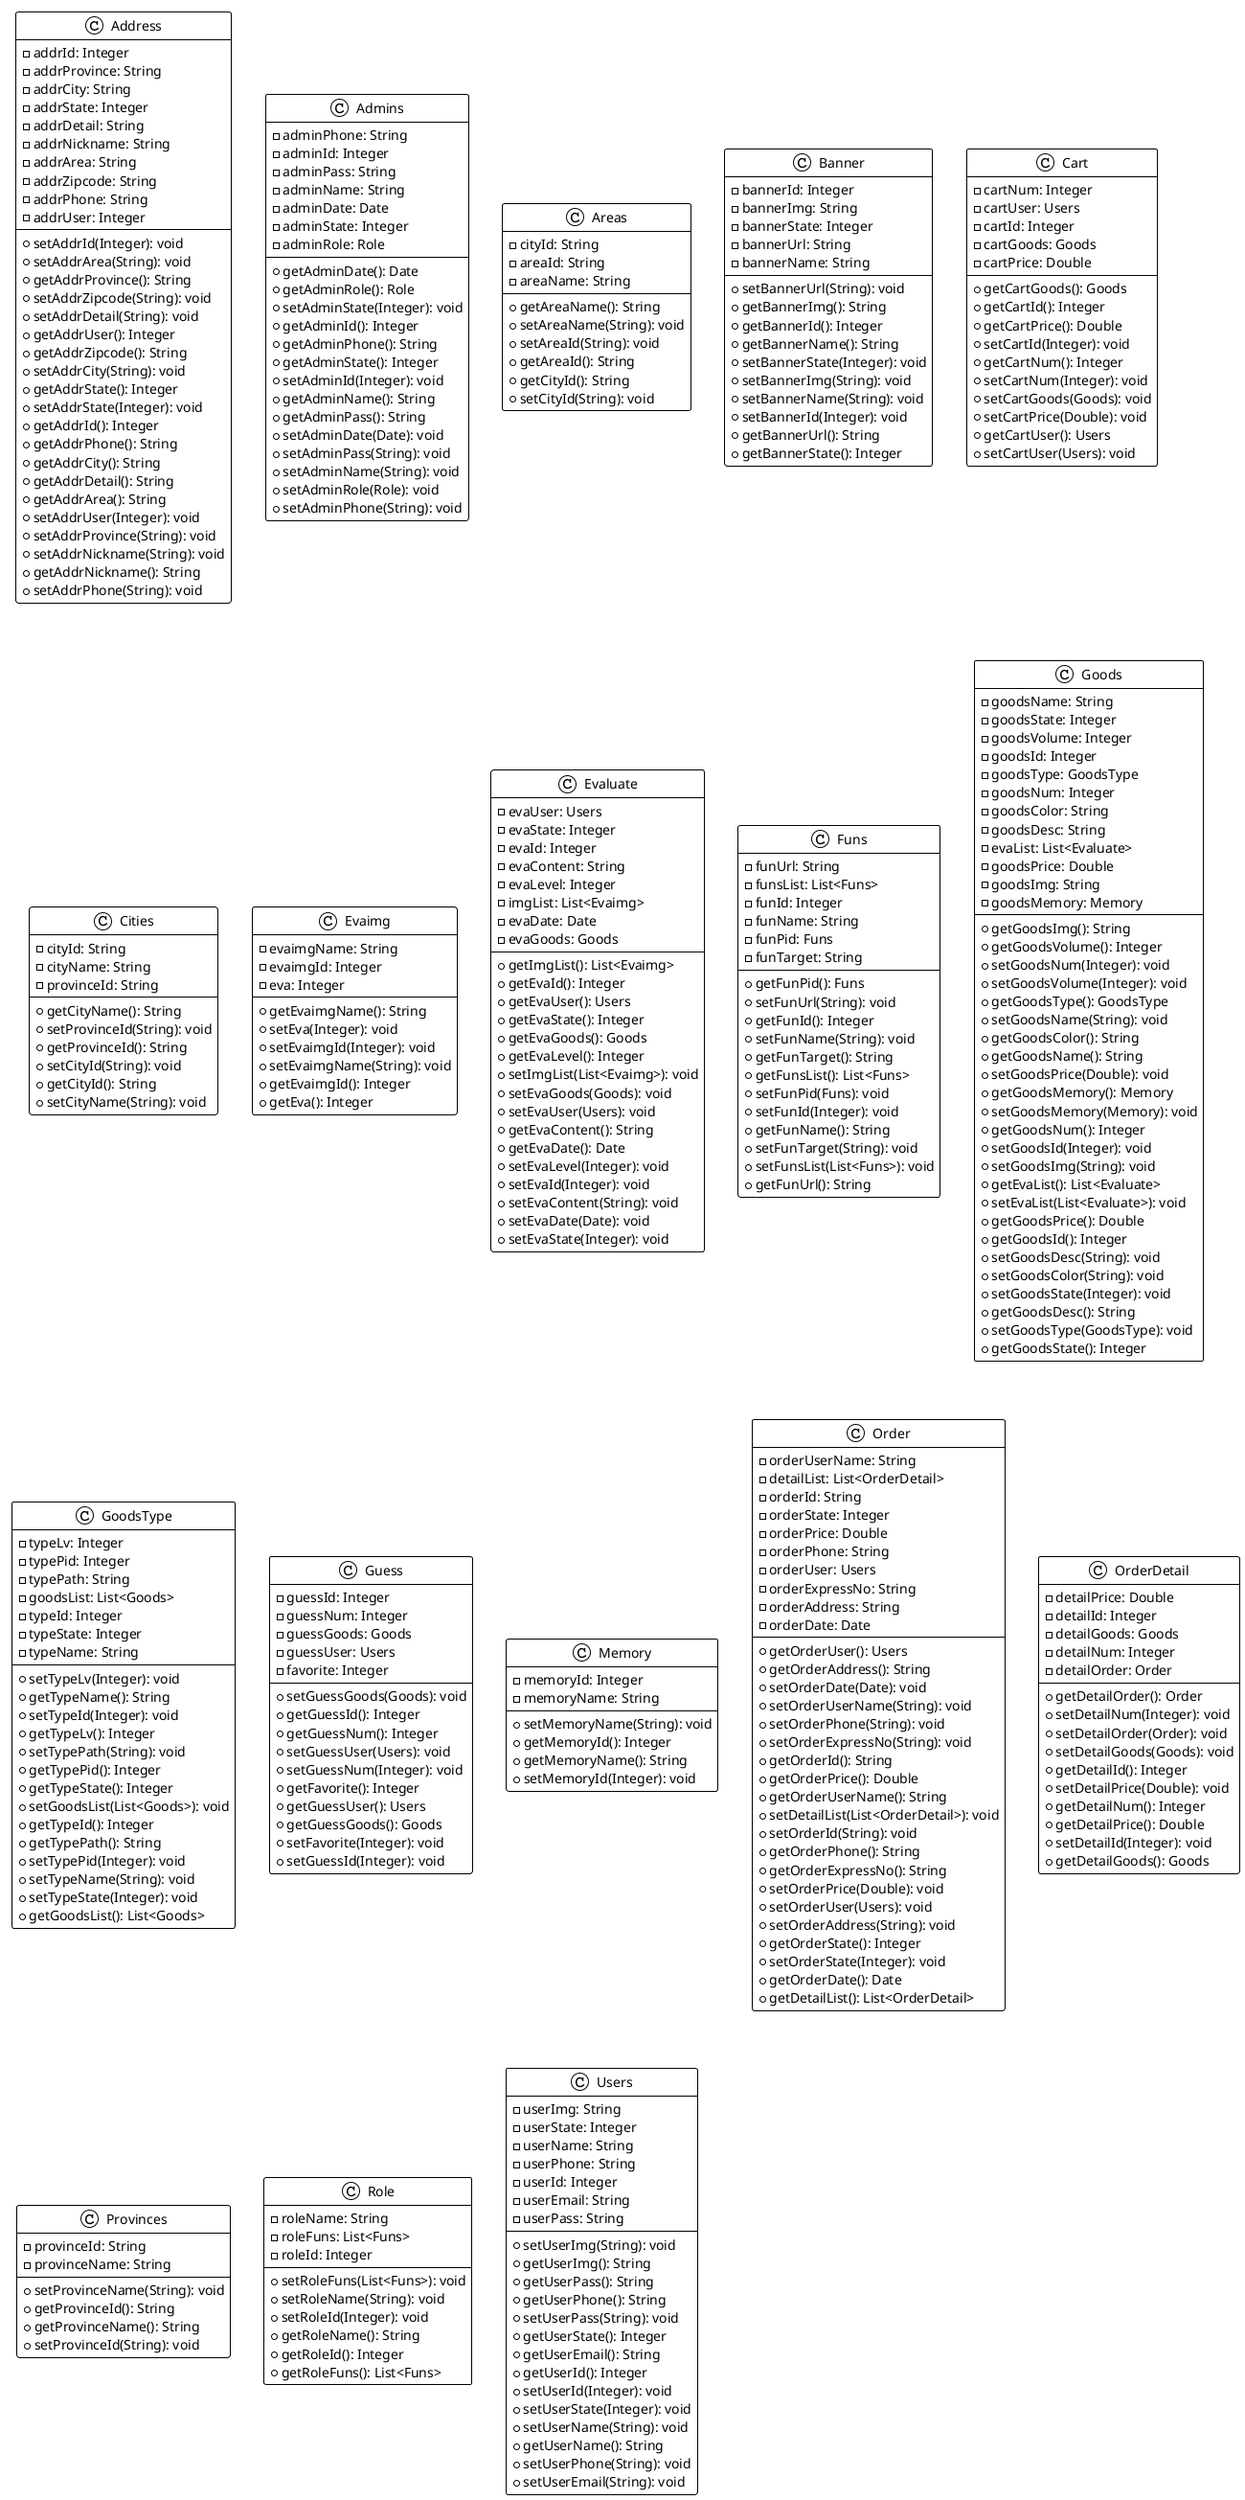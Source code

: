 @startuml

!theme plain
top to bottom direction
skinparam linetype ortho

class Address {
  - addrId: Integer
  - addrProvince: String
  - addrCity: String
  - addrState: Integer
  - addrDetail: String
  - addrNickname: String
  - addrArea: String
  - addrZipcode: String
  - addrPhone: String
  - addrUser: Integer
  + setAddrId(Integer): void
  + setAddrArea(String): void
  + getAddrProvince(): String
  + setAddrZipcode(String): void
  + setAddrDetail(String): void
  + getAddrUser(): Integer
  + getAddrZipcode(): String
  + setAddrCity(String): void
  + getAddrState(): Integer
  + setAddrState(Integer): void
  + getAddrId(): Integer
  + getAddrPhone(): String
  + getAddrCity(): String
  + getAddrDetail(): String
  + getAddrArea(): String
  + setAddrUser(Integer): void
  + setAddrProvince(String): void
  + setAddrNickname(String): void
  + getAddrNickname(): String
  + setAddrPhone(String): void
}
class Admins {
  - adminPhone: String
  - adminId: Integer
  - adminPass: String
  - adminName: String
  - adminDate: Date
  - adminState: Integer
  - adminRole: Role
  + getAdminDate(): Date
  + getAdminRole(): Role
  + setAdminState(Integer): void
  + getAdminId(): Integer
  + getAdminPhone(): String
  + getAdminState(): Integer
  + setAdminId(Integer): void
  + getAdminName(): String
  + getAdminPass(): String
  + setAdminDate(Date): void
  + setAdminPass(String): void
  + setAdminName(String): void
  + setAdminRole(Role): void
  + setAdminPhone(String): void
}
class Areas {
  - cityId: String
  - areaId: String
  - areaName: String
  + getAreaName(): String
  + setAreaName(String): void
  + setAreaId(String): void
  + getAreaId(): String
  + getCityId(): String
  + setCityId(String): void
}
class Banner {
  - bannerId: Integer
  - bannerImg: String
  - bannerState: Integer
  - bannerUrl: String
  - bannerName: String
  + setBannerUrl(String): void
  + getBannerImg(): String
  + getBannerId(): Integer
  + getBannerName(): String
  + setBannerState(Integer): void
  + setBannerImg(String): void
  + setBannerName(String): void
  + setBannerId(Integer): void
  + getBannerUrl(): String
  + getBannerState(): Integer
}
class Cart {
  - cartNum: Integer
  - cartUser: Users
  - cartId: Integer
  - cartGoods: Goods
  - cartPrice: Double
  + getCartGoods(): Goods
  + getCartId(): Integer
  + getCartPrice(): Double
  + setCartId(Integer): void
  + getCartNum(): Integer
  + setCartNum(Integer): void
  + setCartGoods(Goods): void
  + setCartPrice(Double): void
  + getCartUser(): Users
  + setCartUser(Users): void
}
class Cities {
  - cityId: String
  - cityName: String
  - provinceId: String
  + getCityName(): String
  + setProvinceId(String): void
  + getProvinceId(): String
  + setCityId(String): void
  + getCityId(): String
  + setCityName(String): void
}
class Evaimg {
  - evaimgName: String
  - evaimgId: Integer
  - eva: Integer
  + getEvaimgName(): String
  + setEva(Integer): void
  + setEvaimgId(Integer): void
  + setEvaimgName(String): void
  + getEvaimgId(): Integer
  + getEva(): Integer
}
class Evaluate {
  - evaUser: Users
  - evaState: Integer
  - evaId: Integer
  - evaContent: String
  - evaLevel: Integer
  - imgList: List<Evaimg>
  - evaDate: Date
  - evaGoods: Goods
  + getImgList(): List<Evaimg>
  + getEvaId(): Integer
  + getEvaUser(): Users
  + getEvaState(): Integer
  + getEvaGoods(): Goods
  + getEvaLevel(): Integer
  + setImgList(List<Evaimg>): void
  + setEvaGoods(Goods): void
  + setEvaUser(Users): void
  + getEvaContent(): String
  + getEvaDate(): Date
  + setEvaLevel(Integer): void
  + setEvaId(Integer): void
  + setEvaContent(String): void
  + setEvaDate(Date): void
  + setEvaState(Integer): void
}
class Funs {
  - funUrl: String
  - funsList: List<Funs>
  - funId: Integer
  - funName: String
  - funPid: Funs
  - funTarget: String
  + getFunPid(): Funs
  + setFunUrl(String): void
  + getFunId(): Integer
  + setFunName(String): void
  + getFunTarget(): String
  + getFunsList(): List<Funs>
  + setFunPid(Funs): void
  + setFunId(Integer): void
  + getFunName(): String
  + setFunTarget(String): void
  + setFunsList(List<Funs>): void
  + getFunUrl(): String
}
class Goods {
  - goodsName: String
  - goodsState: Integer
  - goodsVolume: Integer
  - goodsId: Integer
  - goodsType: GoodsType
  - goodsNum: Integer
  - goodsColor: String
  - goodsDesc: String
  - evaList: List<Evaluate>
  - goodsPrice: Double
  - goodsImg: String
  - goodsMemory: Memory
  + getGoodsImg(): String
  + getGoodsVolume(): Integer
  + setGoodsNum(Integer): void
  + setGoodsVolume(Integer): void
  + getGoodsType(): GoodsType
  + setGoodsName(String): void
  + getGoodsColor(): String
  + getGoodsName(): String
  + setGoodsPrice(Double): void
  + getGoodsMemory(): Memory
  + setGoodsMemory(Memory): void
  + getGoodsNum(): Integer
  + setGoodsId(Integer): void
  + setGoodsImg(String): void
  + getEvaList(): List<Evaluate>
  + setEvaList(List<Evaluate>): void
  + getGoodsPrice(): Double
  + getGoodsId(): Integer
  + setGoodsDesc(String): void
  + setGoodsColor(String): void
  + setGoodsState(Integer): void
  + getGoodsDesc(): String
  + setGoodsType(GoodsType): void
  + getGoodsState(): Integer
}
class GoodsType {
  - typeLv: Integer
  - typePid: Integer
  - typePath: String
  - goodsList: List<Goods>
  - typeId: Integer
  - typeState: Integer
  - typeName: String
  + setTypeLv(Integer): void
  + getTypeName(): String
  + setTypeId(Integer): void
  + getTypeLv(): Integer
  + setTypePath(String): void
  + getTypePid(): Integer
  + getTypeState(): Integer
  + setGoodsList(List<Goods>): void
  + getTypeId(): Integer
  + getTypePath(): String
  + setTypePid(Integer): void
  + setTypeName(String): void
  + setTypeState(Integer): void
  + getGoodsList(): List<Goods>
}
class Guess {
  - guessId: Integer
  - guessNum: Integer
  - guessGoods: Goods
  - guessUser: Users
  - favorite: Integer
  + setGuessGoods(Goods): void
  + getGuessId(): Integer
  + getGuessNum(): Integer
  + setGuessUser(Users): void
  + setGuessNum(Integer): void
  + getFavorite(): Integer
  + getGuessUser(): Users
  + getGuessGoods(): Goods
  + setFavorite(Integer): void
  + setGuessId(Integer): void
}
class Memory {
  - memoryId: Integer
  - memoryName: String
  + setMemoryName(String): void
  + getMemoryId(): Integer
  + getMemoryName(): String
  + setMemoryId(Integer): void
}
class Order {
  - orderUserName: String
  - detailList: List<OrderDetail>
  - orderId: String
  - orderState: Integer
  - orderPrice: Double
  - orderPhone: String
  - orderUser: Users
  - orderExpressNo: String
  - orderAddress: String
  - orderDate: Date
  + getOrderUser(): Users
  + getOrderAddress(): String
  + setOrderDate(Date): void
  + setOrderUserName(String): void
  + setOrderPhone(String): void
  + setOrderExpressNo(String): void
  + getOrderId(): String
  + getOrderPrice(): Double
  + getOrderUserName(): String
  + setDetailList(List<OrderDetail>): void
  + setOrderId(String): void
  + getOrderPhone(): String
  + getOrderExpressNo(): String
  + setOrderPrice(Double): void
  + setOrderUser(Users): void
  + setOrderAddress(String): void
  + getOrderState(): Integer
  + setOrderState(Integer): void
  + getOrderDate(): Date
  + getDetailList(): List<OrderDetail>
}
class OrderDetail {
  - detailPrice: Double
  - detailId: Integer
  - detailGoods: Goods
  - detailNum: Integer
  - detailOrder: Order
  + getDetailOrder(): Order
  + setDetailNum(Integer): void
  + setDetailOrder(Order): void
  + setDetailGoods(Goods): void
  + getDetailId(): Integer
  + setDetailPrice(Double): void
  + getDetailNum(): Integer
  + getDetailPrice(): Double
  + setDetailId(Integer): void
  + getDetailGoods(): Goods
}
class Provinces {
  - provinceId: String
  - provinceName: String
  + setProvinceName(String): void
  + getProvinceId(): String
  + getProvinceName(): String
  + setProvinceId(String): void
}
class Role {
  - roleName: String
  - roleFuns: List<Funs>
  - roleId: Integer
  + setRoleFuns(List<Funs>): void
  + setRoleName(String): void
  + setRoleId(Integer): void
  + getRoleName(): String
  + getRoleId(): Integer
  + getRoleFuns(): List<Funs>
}
class Users {
  - userImg: String
  - userState: Integer
  - userName: String
  - userPhone: String
  - userId: Integer
  - userEmail: String
  - userPass: String
  + setUserImg(String): void
  + getUserImg(): String
  + getUserPass(): String
  + getUserPhone(): String
  + setUserPass(String): void
  + getUserState(): Integer
  + getUserEmail(): String
  + getUserId(): Integer
  + setUserId(Integer): void
  + setUserState(Integer): void
  + setUserName(String): void
  + getUserName(): String
  + setUserPhone(String): void
  + setUserEmail(String): void
}

@enduml
